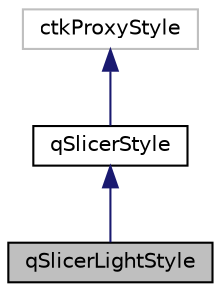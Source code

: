 digraph "qSlicerLightStyle"
{
  bgcolor="transparent";
  edge [fontname="Helvetica",fontsize="10",labelfontname="Helvetica",labelfontsize="10"];
  node [fontname="Helvetica",fontsize="10",shape=record];
  Node0 [label="qSlicerLightStyle",height=0.2,width=0.4,color="black", fillcolor="grey75", style="filled", fontcolor="black"];
  Node1 -> Node0 [dir="back",color="midnightblue",fontsize="10",style="solid",fontname="Helvetica"];
  Node1 [label="qSlicerStyle",height=0.2,width=0.4,color="black",URL="$classqSlicerStyle.html"];
  Node2 -> Node1 [dir="back",color="midnightblue",fontsize="10",style="solid",fontname="Helvetica"];
  Node2 [label="ctkProxyStyle",height=0.2,width=0.4,color="grey75"];
}
